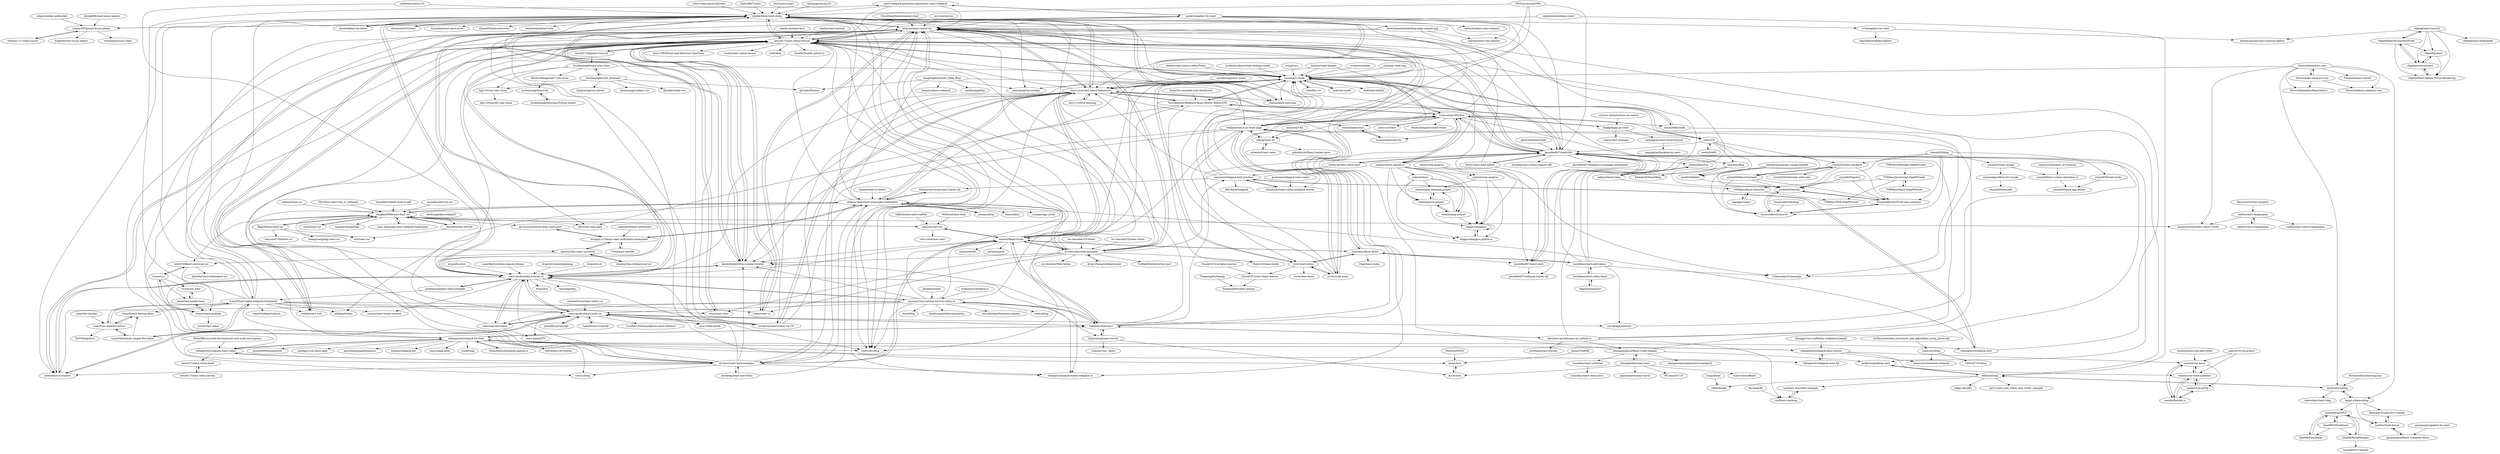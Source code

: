 digraph G {
"react-webpack-generators/generator-react-webpack" -> "kenberkeley/react-demo" ["e"=1]
"react-webpack-generators/generator-react-webpack" -> "bodyno/react-starter-kit" ["e"=1]
"react-webpack-generators/generator-react-webpack" -> "materliu/gallery-by-react" ["e"=1]
"react-webpack-generators/generator-react-webpack" -> "lewis617/react-redux-tutorial" ["e"=1]
"minooo/react-ssr" -> "yangfan0095/react-koa2-ssr"
"minooo/react-ssr" -> "react-love/react-next" ["e"=1]
"minooo/react-ssr" -> "minooo/React-Study"
"cereallarceny/cra-ssr" -> "yangfan0095/react-koa2-ssr" ["e"=1]
"alexnm/react-ssr" -> "yangfan0095/react-koa2-ssr" ["e"=1]
"sitegui/nodejs-websocket" -> "xiaolin3303/react-music-player" ["e"=1]
"EthanRBrown/web-development-with-node-and-express" -> "arcthur/react-book-examples" ["e"=1]
"EthanRBrown/web-development-with-node-and-express" -> "vikingmute/webpack-react-codes" ["e"=1]
"chemdemo/chemdemo.github.io" -> "vikingmute/webpack-for-fools" ["e"=1]
"oreillymedia/data_structures_and_algorithms_using_javascript" -> "xiaoyu2er/blog" ["e"=1]
"soygul/koan" -> "ckken/knode" ["e"=1]
"wchaowu/nodejs" -> "lzxb/react-cnode" ["e"=1]
"YDJ-FE/ts-react-vite_or_webpack" -> "yangfan0095/react-koa2-ssr" ["e"=1]
"aiyuekuang/react_home" -> "react-love/react-latest-framework" ["e"=1]
"aiyuekuang/react_home" -> "JasonBai007/react-seed" ["e"=1]
"Bigerfe/koa-react-ssr" -> "yangfan0095/react-koa2-ssr"
"Bigerfe/koa-react-ssr" -> "dxx/react-ssr"
"Bigerfe/koa-react-ssr" -> "sanyuan0704/react-ssr"
"Bigerfe/koa-react-ssr" -> "zhangyuang/egg-react-ssr" ["e"=1]
"eclipsesource/tabris-js" -> "jasonslyvia/a-cartoon-intro-to-redux-cn" ["e"=1]
"Weibozzz/next-blog" -> "minooo/react-ssr" ["e"=1]
"luffyZh/next-antd-scaffold" -> "minooo/react-ssr" ["e"=1]
"tzuser/ssr" -> "wd2010/React-universal-ssr"
"tzuser/ssr" -> "tzuser/react-graphql"
"tzuser/ssr" -> "tzuser/ant-mobile-base"
"tzuser/ssr" -> "tzuser/ssr_base"
"chenjun1127/react-music" -> "xiaolin3303/react-music-player" ["e"=1]
"jiajunsu/calculator_of_Onmyoji" -> "yinxin630/yys-yuhun-calculator-ui" ["e"=1]
"yinxin630/gochat" -> "yinxin630/ezreal"
"yinxin630/gochat" -> "funnycoderstar/Front-end-summary"
"yangfan0095/react-koa2-ssr" -> "JasonBoy/koa-web-kit"
"yangfan0095/react-koa2-ssr" -> "wd2010/React-universal-ssr"
"yangfan0095/react-koa2-ssr" -> "chikara-chan/react-isomorphic-boilerplate"
"yangfan0095/react-koa2-ssr" -> "wjaxian/zhaopinApp"
"yangfan0095/react-koa2-ssr" -> "minooo/react-ssr"
"yangfan0095/react-koa2-ssr" -> "dlyt/react-koa-login"
"yangfan0095/react-koa2-ssr" -> "dxx/react-ssr"
"yangfan0095/react-koa2-ssr" -> "Bigerfe/koa-react-ssr"
"yangfan0095/react-koa2-ssr" -> "easy-team/egg-react-webpack-boilerplate" ["e"=1]
"yangfan0095/react-koa2-ssr" -> "git-lt/isomorphism-koa2-react-antd"
"yangfan0095/react-koa2-ssr" -> "laoqiren/isomorphic-redux-CNode"
"yangfan0095/react-koa2-ssr" -> "xxxsf/react-ssr" ["e"=1]
"wd2010/React-universal-ssr" -> "tzuser/ssr"
"wd2010/React-universal-ssr" -> "tzuser/react-graphql"
"wd2010/React-universal-ssr" -> "AlanWei/react-boilerplate-ssr"
"tzuser/ssr_base" -> "tzuser/ant-mobile-base"
"tzuser/react-graphql" -> "tzuser/ant-mobile-base"
"tzuser/react-graphql" -> "tzuser/ssr"
"tzuser/react-graphql" -> "tzuser/wpy-redux"
"tzuser/ant-mobile-base" -> "tzuser/ssr_base"
"tzuser/ant-mobile-base" -> "tzuser/react-graphql"
"wabish/vuex-analysis" -> "baggyui/baggyui"
"wabish/vuex-analysis" -> "baggyui/baggyui.github.io"
"wabish/vuex-analysis" -> "wabish/gulp-webpack-project"
"cobish/code-analysis" -> "baggyui/baggyui"
"cobish/code-analysis" -> "wabish/vuex-analysis"
"TYRMars/React-StepPitGuide" -> "TYRMars/JavaScript-StepPitGuide"
"yinxin630/mac-install" -> "yinxin630/yys-yuhun-calculator-ui"
"yinxin630/mac-install" -> "moonrailgun/fiora-for-vscode"
"kimjuny/koa-webpack-server" -> "kimjuny/koa-react-universal"
"yinxin630/yys-yuhun-calculator-ui" -> "yinxin630/fiora-app-flutter"
"reactjs/react-tutorial" -> "lewis617/react-redux-tutorial" ["e"=1]
"yiminghe/learning-react" -> "zhangmengxue/React-Code-Snippet"
"yiminghe/learning-react" -> "FE-star/2017.8" ["e"=1]
"yiminghe/learning-react" -> "my-fe/wiki"
"yiminghe/learning-react" -> "sohutv/hotcaffeine" ["e"=1]
"yiminghe/learning-react" -> "nightink/awesome-movie"
"backstopmedia/bleeding-edge-sample-app" -> "lewis617/react-redux-tutorial" ["e"=1]
"backstopmedia/bleeding-edge-sample-app" -> "supnate/react-tab-selector" ["e"=1]
"backstopmedia/bleeding-edge-sample-app" -> "mking/react-hn" ["e"=1]
"backstopmedia/bleeding-edge-sample-app" -> "vikingmute/webpack-react-codes" ["e"=1]
"insin/react-hn" -> "mking/react-hn" ["e"=1]
"mking/react-hn" -> "theJian/build-a-hn-front-page"
"mking/react-hn" -> "echenley/react-news" ["e"=1]
"mking/react-hn" -> "gokulkrishh/React-hacker-news"
"hulufei/react-tutorial" -> "react-guide/react-router-cn"
"matthew-sun/blog" -> "matthew-sun/redux-example"
"echenley/react-news" -> "mking/react-hn" ["e"=1]
"larkjs/lark" -> "my-fe/wiki"
"jojoin/TribeDB" -> "larkjs/lark"
"CloudDeepTeam/amazeui-react" -> "lewis617/react-redux-tutorial" ["e"=1]
"CloudDeepTeam/amazeui-react" -> "bodyno/react-starter-kit" ["e"=1]
"sahat/newedenfaces-react" -> "mhbseal/blog" ["e"=1]
"sahat/newedenfaces-react" -> "bodyno/react-starter-kit" ["e"=1]
"reactjs-cn/react-docs" -> "lewis617/react-redux-tutorial" ["e"=1]
"Lobos/react-ui" -> "lewis617/react-redux-tutorial" ["e"=1]
"Lobos/react-ui" -> "bodyno/react-starter-kit" ["e"=1]
"mhbseal/blog" -> "jackhutu/jackblog-react" ["e"=1]
"mhbseal/blog" -> "hechuanhua/blog"
"mhbseal/blog" -> "zjy01/react_and_redux_and_router_example"
"mhbseal/blog" -> "piggy-kee/ddx" ["e"=1]
"mhbseal/blog" -> "matthew-sun/redux-example"
"mhbseal/blog" -> "lewis617/react-redux-tutorial"
"mhbseal/blog" -> "ckken/knode"
"ruanyf/es-checker" -> "ruanyf/css-modules-demos" ["e"=1]
"cobish/cobish.github.io" -> "baggyui/baggyui"
"cobish/cobish.github.io" -> "baggyui/baggyui.github.io"
"cobish/cobish.github.io" -> "wabish/vuex-analysis"
"cobish/cobish.github.io" -> "wabish/demo"
"cobish/cobish.github.io" -> "wabish/grunt-project"
"cobish/cobish.github.io" -> "wabish/gulp-project"
"cobish/cobish.github.io" -> "51kanmeiju/51kanmeiju"
"cobish/cobish.github.io" -> "yumo-mt/justForYou"
"cobish/cobish.github.io" -> "JasonBai007/reactSPA"
"moonrailgun/fiora-for-vscode" -> "yinxin630/leetcode"
"vikingmute/webpack-for-fools" -> "vikingmute/webpack-basic-starter"
"vikingmute/webpack-for-fools" -> "vikingmute/webpack-react-codes"
"vikingmute/webpack-for-fools" -> "vikingmute/webpack-react-kit"
"vikingmute/webpack-for-fools" -> "chemdemo/chemdemo.github.io" ["e"=1]
"vikingmute/webpack-for-fools" -> "MeCKodo/vue-tutorial" ["e"=1]
"vikingmute/webpack-for-fools" -> "jtyjty99999/mobileTech" ["e"=1]
"vikingmute/webpack-for-fools" -> "hilongjw/vue-zhihu-daily" ["e"=1]
"vikingmute/webpack-for-fools" -> "chemdemo/webpack-seed" ["e"=1]
"vikingmute/webpack-for-fools" -> "leanklass/leanreact"
"vikingmute/webpack-for-fools" -> "peunzhang/pageResponse" ["e"=1]
"vikingmute/webpack-for-fools" -> "lewis617/react-redux-tutorial"
"vikingmute/webpack-for-fools" -> "liunian/webpack-doc" ["e"=1]
"vikingmute/webpack-for-fools" -> "nimoc/gulp-book" ["e"=1]
"vikingmute/webpack-for-fools" -> "yisibl/blog" ["e"=1]
"vikingmute/webpack-for-fools" -> "lcxfs1991/blog" ["e"=1]
"reactnativecn/react-native.cn" -> "react-guide/react-router-cn" ["e"=1]
"nefe/redux-in-chinese" -> "react-guide/redux-tutorial-cn" ["e"=1]
"nefe/redux-in-chinese" -> "lewis617/react-redux-tutorial" ["e"=1]
"nefe/redux-in-chinese" -> "react-guide/react-router-cn" ["e"=1]
"weui/react-weui" -> "lewis617/react-redux-tutorial" ["e"=1]
"weui/react-weui" -> "bodyno/react-starter-kit" ["e"=1]
"taofed/react-web" -> "lewis617/react-redux-tutorial" ["e"=1]
"taofed/react-web" -> "bodyno/react-starter-kit" ["e"=1]
"materliu/gallery-by-react" -> "ti-tian/gallery-by-react"
"materliu/gallery-by-react" -> "react-webpack-generators/generator-react-webpack" ["e"=1]
"materliu/gallery-by-react" -> "xiaolin3303/react-music-player"
"materliu/gallery-by-react" -> "materliu/learn-sass-compass"
"materliu/gallery-by-react" -> "lewis617/react-redux-tutorial"
"materliu/gallery-by-react" -> "JasonBai007/reactSPA"
"materliu/gallery-by-react" -> "chenbin92/react-redux-webpack-starter"
"materliu/gallery-by-react" -> "ruanyf/react-babel-webpack-boilerplate"
"materliu/gallery-by-react" -> "backstopmedia/bleeding-edge-sample-app" ["e"=1]
"materliu/gallery-by-react" -> "supnate/react-tab-selector"
"lewis617/react-redux-tutorial" -> "react-guide/redux-tutorial-cn"
"lewis617/react-redux-tutorial" -> "nefe/redux-in-chinese" ["e"=1]
"lewis617/react-redux-tutorial" -> "bodyno/react-starter-kit"
"lewis617/react-redux-tutorial" -> "kenberkeley/redux-simple-tutorial" ["e"=1]
"lewis617/react-redux-tutorial" -> "kenberkeley/react-demo"
"lewis617/react-redux-tutorial" -> "Lobos/react-ui" ["e"=1]
"lewis617/react-redux-tutorial" -> "lewis617/angular2-tutorial" ["e"=1]
"lewis617/react-redux-tutorial" -> "lcxfs1991/blog" ["e"=1]
"lewis617/react-redux-tutorial" -> "JasonBai007/reactSPA"
"lewis617/react-redux-tutorial" -> "taofed/react-web" ["e"=1]
"lewis617/react-redux-tutorial" -> "hawx1993/Front-end-Interview-Questions" ["e"=1]
"lewis617/react-redux-tutorial" -> "vczero/react-native-lesson" ["e"=1]
"lewis617/react-redux-tutorial" -> "xufei/blog" ["e"=1]
"lewis617/react-redux-tutorial" -> "tmallfe/tmallfe.github.io" ["e"=1]
"lewis617/react-redux-tutorial" -> "lzxb/react-cnode"
"jackielii/simplest-redux-example" -> "react-guide/redux-tutorial-cn" ["e"=1]
"jackielii/simplest-redux-example" -> "lewis617/react-redux-tutorial" ["e"=1]
"jackielii/simplest-redux-example" -> "ruanyf/react-babel-webpack-boilerplate" ["e"=1]
"ruanyf/react-babel-webpack-boilerplate" -> "ruanyf/extremely-simple-flux-demo"
"ruanyf/react-babel-webpack-boilerplate" -> "ruanyf/webpack-demos" ["e"=1]
"ruanyf/react-babel-webpack-boilerplate" -> "lewis617/react-redux-tutorial"
"ruanyf/react-babel-webpack-boilerplate" -> "bodyno/react-starter-kit"
"ruanyf/react-babel-webpack-boilerplate" -> "ruanyf/css-modules-demos"
"ruanyf/react-babel-webpack-boilerplate" -> "weui/react-weui" ["e"=1]
"ruanyf/react-babel-webpack-boilerplate" -> "ruanyf/react-testing-demo"
"ruanyf/react-babel-webpack-boilerplate" -> "vikingmute/webpack-for-fools"
"ruanyf/react-babel-webpack-boilerplate" -> "react-guide/react-router-cn"
"ruanyf/react-babel-webpack-boilerplate" -> "react-webpack-generators/generator-react-webpack" ["e"=1]
"ruanyf/react-babel-webpack-boilerplate" -> "taofed/react-web" ["e"=1]
"ruanyf/react-babel-webpack-boilerplate" -> "reactjs/react-router-tutorial" ["e"=1]
"ruanyf/react-babel-webpack-boilerplate" -> "Lobos/react-ui" ["e"=1]
"ruanyf/react-babel-webpack-boilerplate" -> "kenberkeley/react-demo"
"ruanyf/react-babel-webpack-boilerplate" -> "alibaba/beidou" ["e"=1]
"ruanyf/extremely-simple-flux-demo" -> "ruanyf/react-babel-webpack-boilerplate"
"ruanyf/extremely-simple-flux-demo" -> "ruanyf/react-testing-demo"
"ruanyf/extremely-simple-flux-demo" -> "ruanyf/css-modules-demos"
"wx-chevalier/web-examples" -> "wx-chevalier/Web-Series" ["e"=1]
"wx-chevalier/web-examples" -> "bodyno/react-starter-kit"
"wx-chevalier/web-examples" -> "lcxfs1991/blog" ["e"=1]
"wx-chevalier/web-examples" -> "kenberkeley/react-demo"
"wx-chevalier/web-examples" -> "chikara-chan/react-isomorphic-boilerplate"
"wx-chevalier/web-examples" -> "react-love/react-latest-framework"
"wx-chevalier/web-examples" -> "Array-Huang/webpack-seed" ["e"=1]
"wx-chevalier/web-examples" -> "xiaoyann/webpack-best-practice"
"wx-chevalier/web-examples" -> "Molin123/react-molin"
"wx-chevalier/web-examples" -> "Lobos/react-ui" ["e"=1]
"wx-chevalier/web-examples" -> "weui/react-weui" ["e"=1]
"wx-chevalier/web-examples" -> "lzxb/react-cnode"
"wx-chevalier/web-examples" -> "minooo/React-Study"
"wx-chevalier/web-examples" -> "YutHelloWorld/vortex-react" ["e"=1]
"wx-chevalier/web-examples" -> "kenberkeley/redux-simple-tutorial" ["e"=1]
"PaulGuo/PM25" -> "larkjs/lark" ["e"=1]
"my-fe/wiki" -> "larkjs/lark"
"dingyiming/react-starter" -> "leanklass/leanreact"
"dingyiming/react-starter" -> "my-fe/wiki"
"dingyiming/react-starter" -> "vingojw/vue1_demo" ["e"=1]
"lzxb/lazy-load-img" -> "lzxb/react-cnode" ["e"=1]
"zhangmengxue/React-Code-Snippet" -> "LeuisKen/react-collection"
"zhangmengxue/React-Code-Snippet" -> "yiminghe/learning-react"
"zhangmengxue/React-Code-Snippet" -> "zhangmengxue/generator-reactpack"
"zhangmengxue/React-Code-Snippet" -> "lewis617/react-redux-tutorial"
"zhangmengxue/React-Code-Snippet" -> "jackhutu/jackblog-react" ["e"=1]
"zhangmengxue/React-Code-Snippet" -> "JasonBai007/reactSPA"
"jackhutu/jackblog-react" -> "mhbseal/blog" ["e"=1]
"react-guide/react-router-cn" -> "react-guide/redux-tutorial-cn"
"react-guide/react-router-cn" -> "nefe/redux-in-chinese" ["e"=1]
"react-guide/react-router-cn" -> "camsong/react-basic" ["e"=1]
"react-guide/react-router-cn" -> "justjavac/react-router-v4-CN" ["e"=1]
"react-guide/react-router-cn" -> "hulufei/react-tutorial"
"react-guide/react-router-cn" -> "Lucifier129/Isomorphism-react-todomvc" ["e"=1]
"react-guide/react-router-cn" -> "lewis617/react-redux-tutorial"
"react-guide/react-router-cn" -> "react-guide/ETC"
"react-guide/react-router-cn" -> "guo-yu/koa-guide" ["e"=1]
"react-guide/react-router-cn" -> "larkjs/lark"
"react-guide/react-router-cn" -> "JasonBoy/javascript" ["e"=1]
"react-guide/react-router-cn" -> "leanklass/leanreact"
"react-guide/react-router-cn" -> "ant-design/antd-init" ["e"=1]
"chemdemo/webpack-seed" -> "xiaoyann/webpack-best-practice" ["e"=1]
"chemdemo/webpack-seed" -> "bodyno/react-starter-kit" ["e"=1]
"ant-design/antd-init" -> "JasonBai007/reactSPA" ["e"=1]
"vikingmute/webpack-basic-starter" -> "vikingmute/webpack-react-kit"
"vikingmute/webpack-basic-starter" -> "vikingmute/webpack-for-fools"
"vikingmute/webpack-basic-starter" -> "wanlixi/vue-week-calendar"
"vikingmute/webpack-basic-starter" -> "xiaoyu2er/awesome-webpack"
"vikingmute/webpack-basic-starter" -> "wanlixi/vue-axios"
"vikingmute/webpack-react-kit" -> "vikingmute/webpack-basic-starter"
"Zane96/EasyMVP" -> "Zane96/EasyImage"
"Zane96/EasyMVP" -> "Zane96/GithubQuery"
"Zane96/EasyMVP" -> "Zane96/BookManager"
"Zane96/EasyMVP" -> "LeeDou/Geek-forum"
"hilongjw/vue-vueRouter-webpack-example" -> "vikingmute/webpack-basic-starter" ["e"=1]
"matthew-sun/redux-example" -> "matthew-sun/blog"
"yinxin630/read-books" -> "yinxin630/fiora-app-flutter"
"kdchang/reactjs101" -> "kenberkeley/react-demo" ["e"=1]
"theJian/build-a-hn-front-page" -> "mking/react-hn"
"theJian/build-a-hn-front-page" -> "tsrot/study-notes" ["e"=1]
"theJian/build-a-hn-front-page" -> "lzxb/react-cnode"
"theJian/build-a-hn-front-page" -> "kenberkeley/react-demo"
"theJian/build-a-hn-front-page" -> "tsrot/react-zhihu"
"theJian/build-a-hn-front-page" -> "yumo-mt/justForYou"
"theJian/build-a-hn-front-page" -> "lewis617/react-redux-tutorial"
"theJian/build-a-hn-front-page" -> "luckykun/About-React"
"theJian/build-a-hn-front-page" -> "minooo/React-Study"
"theJian/build-a-hn-front-page" -> "kenberkeley/redux-simple-tutorial" ["e"=1]
"theJian/build-a-hn-front-page" -> "bodyno/react-starter-kit"
"theJian/build-a-hn-front-page" -> "arcthur/react-book-examples"
"theJian/build-a-hn-front-page" -> "redsx/CR"
"react-guide/redux-tutorial-cn" -> "camsong/react-basic" ["e"=1]
"react-guide/redux-tutorial-cn" -> "nefe/redux-in-chinese" ["e"=1]
"react-guide/redux-tutorial-cn" -> "lewis617/react-redux-tutorial"
"react-guide/redux-tutorial-cn" -> "react-guide/react-router-cn"
"react-guide/redux-tutorial-cn" -> "kenberkeley/redux-simple-tutorial" ["e"=1]
"react-guide/redux-tutorial-cn" -> "kenberkeley/react-demo"
"react-guide/redux-tutorial-cn" -> "sorrycc/blog" ["e"=1]
"react-guide/redux-tutorial-cn" -> "bodyno/react-starter-kit"
"react-guide/redux-tutorial-cn" -> "camsong/blog" ["e"=1]
"react-guide/redux-tutorial-cn" -> "webpack-china/awesome-webpack-cn" ["e"=1]
"react-guide/redux-tutorial-cn" -> "lcxfs1991/blog" ["e"=1]
"react-guide/redux-tutorial-cn" -> "jackielii/simplest-redux-example" ["e"=1]
"react-guide/redux-tutorial-cn" -> "dvajs/dva" ["e"=1]
"react-guide/redux-tutorial-cn" -> "reactjs/react-router-tutorial" ["e"=1]
"react-guide/redux-tutorial-cn" -> "jasonslyvia/a-cartoon-intro-to-redux-cn"
"camsong/react-basic" -> "react-guide/redux-tutorial-cn" ["e"=1]
"camsong/react-basic" -> "react-guide/react-router-cn" ["e"=1]
"camsong/react-basic" -> "react-guide/ETC" ["e"=1]
"camsong/react-basic" -> "kenberkeley/react-demo" ["e"=1]
"wangning0/Autumn_Ning_Blog" -> "slashhuang/blog" ["e"=1]
"wangning0/Autumn_Ning_Blog" -> "lengziyu/learn-webpack" ["e"=1]
"wangning0/Autumn_Ning_Blog" -> "shinygang/Vue-cnodejs" ["e"=1]
"wangning0/Autumn_Ning_Blog" -> "theJian/build-a-hn-front-page"
"wangning0/Autumn_Ning_Blog" -> "giscafer/Ponitor"
"wangning0/Autumn_Ning_Blog" -> "chikara-chan/react-isomorphic-boilerplate"
"wssgcg1213/koa2-react-isomorphic-boilerplate" -> "git-lt/isomorphism-koa2-react-antd"
"wssgcg1213/koa2-react-isomorphic-boilerplate" -> "kimjuny/koa-react-universal"
"wssgcg1213/koa2-react-isomorphic-boilerplate" -> "17koa/koa2-startkit" ["e"=1]
"wssgcg1213/koa2-react-isomorphic-boilerplate" -> "chikara-chan/react-isomorphic-boilerplate"
"lzxb/flex.css" -> "lzxb/react-cnode" ["e"=1]
"lewis617/angular2-tutorial" -> "lewis617/react-redux-tutorial" ["e"=1]
"lewis617/angular2-tutorial" -> "liuzhenangel/react-ruby-china" ["e"=1]
"fireyy/react-antd-admin" -> "JasonBai007/reactSPA" ["e"=1]
"fireyy/react-antd-admin" -> "bodyno/react-starter-kit" ["e"=1]
"fireyy/react-antd-admin" -> "JasonBai007/react-seed" ["e"=1]
"bodyno/react-starter-kit" -> "lewis617/react-redux-tutorial"
"bodyno/react-starter-kit" -> "kenberkeley/react-demo"
"bodyno/react-starter-kit" -> "kenberkeley/redux-simple-tutorial" ["e"=1]
"bodyno/react-starter-kit" -> "lzxb/react-cnode"
"bodyno/react-starter-kit" -> "react-love/react-latest-framework"
"bodyno/react-starter-kit" -> "lcxfs1991/blog" ["e"=1]
"bodyno/react-starter-kit" -> "Lobos/react-ui" ["e"=1]
"bodyno/react-starter-kit" -> "sorrycc/blog" ["e"=1]
"bodyno/react-starter-kit" -> "react-guide/redux-tutorial-cn"
"bodyno/react-starter-kit" -> "wx-chevalier/web-examples"
"bodyno/react-starter-kit" -> "taofed/react-web" ["e"=1]
"bodyno/react-starter-kit" -> "bailicangdu/react-pxq" ["e"=1]
"bodyno/react-starter-kit" -> "webpack-china/awesome-webpack-cn" ["e"=1]
"bodyno/react-starter-kit" -> "guo-yu/koa-guide" ["e"=1]
"bodyno/react-starter-kit" -> "weui/react-weui" ["e"=1]
"joeyguo/blog" -> "chikara-chan/react-isomorphic-boilerplate" ["e"=1]
"phodal/articles" -> "jasonslyvia/a-cartoon-intro-to-redux-cn" ["e"=1]
"luckykun/About-React" -> "JasonBai007/react-seed"
"luckykun/About-React" -> "tsrot/react-zhihu"
"luckykun/About-React" -> "minooo/React-Study"
"luckykun/About-React" -> "luozhihao/react-antd-demo"
"luckykun/About-React" -> "YikaJ/react-todos"
"luckykun/About-React" -> "theJian/build-a-hn-front-page"
"17koa/koa2-startkit" -> "wssgcg1213/koa2-react-isomorphic-boilerplate" ["e"=1]
"jpsierens/webpack-react-redux" -> "chenbin92/react-redux-webpack-starter" ["e"=1]
"inhuman-cpc/inhuman-cpc.github.io" -> "leanklass/leanreact"
"inhuman-cpc/inhuman-cpc.github.io" -> "zhangmengxue/React-Code-Snippet"
"inhuman-cpc/inhuman-cpc.github.io" -> "ywwhack/react-journey"
"inhuman-cpc/inhuman-cpc.github.io" -> "lewis617/react-redux-tutorial"
"inhuman-cpc/inhuman-cpc.github.io" -> "JasonBai007/reactSPA"
"inhuman-cpc/inhuman-cpc.github.io" -> "matthew-sun/blog"
"inhuman-cpc/inhuman-cpc.github.io" -> "theJian/build-a-hn-front-page"
"wx-chevalier/CS-Notes" -> "wx-chevalier/web-examples" ["e"=1]
"wx-chevalier/System-Notes" -> "wx-chevalier/web-examples" ["e"=1]
"leanklass/leanreact" -> "dingyiming/react-starter"
"leanklass/leanreact" -> "minooo/React-Study"
"leanklass/leanreact" -> "bodyno/react-starter-kit"
"leanklass/leanreact" -> "inhuman-cpc/inhuman-cpc.github.io"
"leanklass/leanreact" -> "react-guide/react-router-cn"
"leanklass/leanreact" -> "vikingmute/webpack-for-fools"
"leanklass/leanreact" -> "jasonslyvia/a-cartoon-intro-to-redux-cn"
"leanklass/leanreact" -> "kenberkeley/redux-simple-tutorial" ["e"=1]
"leanklass/leanreact" -> "lewis617/react-redux-tutorial"
"leanklass/leanreact" -> "lzxb/react-cnode"
"leanklass/leanreact" -> "JasonBai007/reactSPA"
"superRaytin/redux-saga-in-chinese" -> "react-guide/redux-tutorial-cn" ["e"=1]
"JasonBai007/reactSPA" -> "JasonBai007/react-seed"
"JasonBai007/reactSPA" -> "Justin-lu/react-redux-antd" ["e"=1]
"JasonBai007/reactSPA" -> "JasonBai007/webpack-starter-kit"
"JasonBai007/reactSPA" -> "cobish/cobish.github.io"
"JasonBai007/reactSPA" -> "lewis617/react-redux-tutorial"
"JasonBai007/reactSPA" -> "lzxb/react-cnode"
"JasonBai007/reactSPA" -> "fireyy/react-antd-admin" ["e"=1]
"JasonBai007/reactSPA" -> "yumo-mt/justForYou"
"JasonBai007/reactSPA" -> "bodyno/react-starter-kit"
"JasonBai007/reactSPA" -> "jackhutu/jackblog-react" ["e"=1]
"JasonBai007/reactSPA" -> "jixianu/EasyFun"
"JasonBai007/reactSPA" -> "zhoulijie/react-redux-support-ie8" ["e"=1]
"JasonBai007/reactSPA" -> "JasonBai007/webpack-multipages-boilerplate"
"JasonBai007/reactSPA" -> "react-love/react-latest-framework"
"JasonBai007/reactSPA" -> "redsx/myBlog"
"fex-team/fit" -> "matthew-sun/blog" ["e"=1]
"JasonBoy/javascript" -> "react-guide/react-router-cn" ["e"=1]
"jasonslyvia/a-cartoon-intro-to-redux-cn" -> "react-guide/redux-tutorial-cn"
"jasonslyvia/a-cartoon-intro-to-redux-cn" -> "nefe/redux-in-chinese" ["e"=1]
"jasonslyvia/a-cartoon-intro-to-redux-cn" -> "kenberkeley/redux-simple-tutorial" ["e"=1]
"jasonslyvia/a-cartoon-intro-to-redux-cn" -> "leanklass/leanreact"
"jasonslyvia/a-cartoon-intro-to-redux-cn" -> "slashhuang/redux-annotation" ["e"=1]
"jasonslyvia/a-cartoon-intro-to-redux-cn" -> "lewis617/react-redux-tutorial"
"jasonslyvia/a-cartoon-intro-to-redux-cn" -> "lcxfs1991/blog" ["e"=1]
"jasonslyvia/a-cartoon-intro-to-redux-cn" -> "bodyno/react-starter-kit"
"jasonslyvia/a-cartoon-intro-to-redux-cn" -> "barretlee/performance-column" ["e"=1]
"jasonslyvia/a-cartoon-intro-to-redux-cn" -> "minooo/React-Study"
"jasonslyvia/a-cartoon-intro-to-redux-cn" -> "camsong/react-basic" ["e"=1]
"jasonslyvia/a-cartoon-intro-to-redux-cn" -> "dingyiming/react-starter"
"jasonslyvia/a-cartoon-intro-to-redux-cn" -> "react-guide/react-router-cn"
"jasonslyvia/a-cartoon-intro-to-redux-cn" -> "soda-x/blog" ["e"=1]
"jasonslyvia/a-cartoon-intro-to-redux-cn" -> "dwqs/blog" ["e"=1]
"JasonBoy/koa-web-kit" -> "yangfan0095/react-koa2-ssr"
"JasonBoy/koa-web-kit" -> "dxx/react-ssr"
"febobo/react-native-redux-FeInn" -> "lzxb/react-cnode" ["e"=1]
"LeuisKen/react-collection" -> "LeuisKen/react-redux-intro"
"redsx/myBlog" -> "Itdotaer/ItdotaerBlog"
"redsx/myBlog" -> "yinxin630/ezreal"
"redsx/myBlog" -> "sam019/Aether"
"ruanyf/react-testing-demo" -> "ruanyf/css-modules-demos"
"xuzhenyang/Awesome-Python-Spider" -> "xuzhenyang/ZeroCola"
"yinxin630/fiora-backend" -> "yinxin630/fiora-frontend"
"yinxin630/fiora-backend" -> "yinxin630/ezreal"
"yinxin630/fiora-backend" -> "yinxin630/chatroom-with-sails"
"yinxin630/fiora-backend" -> "funnycoderstar/Front-end-summary"
"yinxin630/fiora-backend" -> "funnycoderstar/yys-fe"
"Zane96/GithubQuery" -> "Zane96/EasyMVP"
"Zane96/GithubQuery" -> "Zane96/EasyImage"
"Zane96/GithubQuery" -> "Zane96/BookManager"
"Zane96/EasyImage" -> "Zane96/EasyMVP"
"wabish/demo" -> "baggyui/baggyui"
"wabish/demo" -> "baggyui/baggyui.github.io"
"wabish/demo" -> "wabish/grunt-project"
"wabish/demo" -> "wabish/gulp-webpack-project"
"wabish/demo" -> "wabish/gulp-project"
"Zane96/BookManager" -> "Zane96/EasyMVP"
"Zane96/BookManager" -> "Zane96/ICY-ClaTable"
"yinxin630/ezreal" -> "funnycoderstar/Front-end-summary"
"yinxin630/ezreal" -> "funnycoderstar/yys-fe"
"wabish/gulp-project" -> "wabish/grunt-project"
"wabish/gulp-project" -> "wabish/gulp-webpack-project"
"wabish/gulp-project" -> "baggyui/baggyui"
"wabish/grunt-project" -> "wabish/gulp-project"
"wabish/grunt-project" -> "baggyui/baggyui"
"wabish/grunt-project" -> "wabish/gulp-webpack-project"
"kenberkeley/vue-demo" -> "kenberkeley/react-demo" ["e"=1]
"minooo/React-Study" -> "minooo/react-ssr"
"minooo/React-Study" -> "minooo/dolife"
"minooo/React-Study" -> "kenberkeley/react-demo"
"minooo/React-Study" -> "bodyno/react-starter-kit"
"minooo/React-Study" -> "leanklass/leanreact"
"minooo/React-Study" -> "react-love/react-latest-framework"
"minooo/React-Study" -> "react-guide/redux-tutorial-cn"
"minooo/React-Study" -> "lzxb/react-cnode"
"minooo/React-Study" -> "TerryBeanX2/Webpack-React-Router-Redux-ES6"
"minooo/React-Study" -> "kenberkeley/redux-simple-tutorial" ["e"=1]
"minooo/React-Study" -> "luckykun/About-React"
"minooo/React-Study" -> "lewis617/react-redux-tutorial"
"minooo/React-Study" -> "wx-chevalier/web-examples"
"minooo/React-Study" -> "arcthur/react-book-examples"
"minooo/React-Study" -> "jsfront/month" ["e"=1]
"lzxb/vue-cnode" -> "lzxb/react-cnode" ["e"=1]
"lzxb/react-cnode" -> "yumo-mt/justForYou"
"lzxb/react-cnode" -> "react-love/react-latest-framework"
"lzxb/react-cnode" -> "bodyno/react-starter-kit"
"lzxb/react-cnode" -> "lumia2046/cnode"
"lzxb/react-cnode" -> "lzxb/react-kelink" ["e"=1]
"lzxb/react-cnode" -> "TerryBeanX2/Webpack-React-Router-Redux-ES6"
"lzxb/react-cnode" -> "kenberkeley/react-demo"
"lzxb/react-cnode" -> "lzxb/vue-cnode" ["e"=1]
"lzxb/react-cnode" -> "redsx/CR"
"lzxb/react-cnode" -> "JasonBai007/reactSPA"
"lzxb/react-cnode" -> "lzxb/flex.css" ["e"=1]
"lzxb/react-cnode" -> "lewis617/react-redux-tutorial"
"lzxb/react-cnode" -> "shinygang/Vue-cnodejs" ["e"=1]
"lzxb/react-cnode" -> "bailicangdu/react-pxq" ["e"=1]
"lzxb/react-cnode" -> "tsrot/react-zhihu"
"peterchenhdu/webbf" -> "JasonBai007/reactSPA" ["e"=1]
"react-love/react-latest-framework" -> "lzxb/react-cnode"
"react-love/react-latest-framework" -> "kenberkeley/react-demo"
"react-love/react-latest-framework" -> "bodyno/react-starter-kit"
"react-love/react-latest-framework" -> "kenberkeley/redux-simple-tutorial" ["e"=1]
"react-love/react-latest-framework" -> "lewis617/react-redux-tutorial"
"react-love/react-latest-framework" -> "hyy1115/ES6-learning" ["e"=1]
"react-love/react-latest-framework" -> "bailicangdu/react-pxq" ["e"=1]
"react-love/react-latest-framework" -> "chikara-chan/react-isomorphic-boilerplate"
"react-love/react-latest-framework" -> "TerryBeanX2/Webpack-React-Router-Redux-ES6"
"react-love/react-latest-framework" -> "JasonBai007/reactSPA"
"react-love/react-latest-framework" -> "justjavac/react-router-v4-CN" ["e"=1]
"react-love/react-latest-framework" -> "lcxfs1991/blog" ["e"=1]
"react-love/react-latest-framework" -> "minooo/React-Study"
"react-love/react-latest-framework" -> "webpack-china/awesome-webpack-cn" ["e"=1]
"react-love/react-latest-framework" -> "react-guide/redux-tutorial-cn"
"dvajs/dva-knowledgemap" -> "react-guide/redux-tutorial-cn" ["e"=1]
"superalsrk/koa2-boilerplate" -> "wssgcg1213/koa2-react-isomorphic-boilerplate" ["e"=1]
"kenberkeley/redux-simple-tutorial" -> "kenberkeley/react-demo" ["e"=1]
"kenberkeley/redux-simple-tutorial" -> "lewis617/react-redux-tutorial" ["e"=1]
"kenberkeley/redux-simple-tutorial" -> "react-guide/redux-tutorial-cn" ["e"=1]
"kenberkeley/redux-simple-tutorial" -> "bodyno/react-starter-kit" ["e"=1]
"dvajs/dva-cli" -> "react-guide/redux-tutorial-cn" ["e"=1]
"redsx/CR" -> "redsx/NAMI"
"redsx/CR" -> "redsx/myBlog"
"redsx/CR" -> "lzxb/react-cnode"
"redsx/CR" -> "sam019/Aether"
"redsx/CR" -> "JasonBai007/reactSPA"
"redsx/CR" -> "yinxin630/fiora-backend"
"redsx/CR" -> "yinxin630/fiora-frontend"
"xiaoyann/webpack-best-practice" -> "chenbin92/react-redux-webpack-starter"
"xiaoyann/webpack-best-practice" -> "chemdemo/webpack-seed" ["e"=1]
"xiaoyann/webpack-best-practice" -> "lzxb/react-cnode"
"xiaoyann/webpack-best-practice" -> "lewis617/react-redux-tutorial"
"xiaoyann/webpack-best-practice" -> "MeCKodo/webpack" ["e"=1]
"xiaoyann/webpack-best-practice" -> "react-love/react-latest-framework"
"xiaoyann/webpack-best-practice" -> "bodyno/universal-react-starter-kit"
"Array-Huang/webpack-seed" -> "wx-chevalier/web-examples" ["e"=1]
"kenberkeley/react-demo" -> "kenberkeley/redux-simple-tutorial" ["e"=1]
"kenberkeley/react-demo" -> "bailicangdu/react-pxq" ["e"=1]
"kenberkeley/react-demo" -> "bodyno/react-starter-kit"
"kenberkeley/react-demo" -> "kenberkeley/vue-demo" ["e"=1]
"kenberkeley/react-demo" -> "lewis617/react-redux-tutorial"
"kenberkeley/react-demo" -> "duxianwei520/react" ["e"=1]
"kenberkeley/react-demo" -> "react-love/react-latest-framework"
"kenberkeley/react-demo" -> "lzxb/react-cnode"
"kenberkeley/react-demo" -> "react-guide/redux-tutorial-cn"
"kenberkeley/react-demo" -> "nefe/redux-in-chinese" ["e"=1]
"kenberkeley/react-demo" -> "huzidaha/react-naive-book" ["e"=1]
"kenberkeley/react-demo" -> "ElemeFE/node-interview" ["e"=1]
"kenberkeley/react-demo" -> "chenshenhai/koa2-note" ["e"=1]
"kenberkeley/react-demo" -> "webpack-china/awesome-webpack-cn" ["e"=1]
"kenberkeley/react-demo" -> "shinygang/Vue-cnodejs" ["e"=1]
"xiaoyu2er/blog" -> "xiaoyu2er/awesome-webpack"
"xiaoyu2er/blog" -> "10081677wc/blog"
"dvajs/dva-docs" -> "react-guide/redux-tutorial-cn" ["e"=1]
"ruanyf/css-modules-demos" -> "ruanyf/react-testing-demo"
"ruanyf/css-modules-demos" -> "DxF5H/lightbox" ["e"=1]
"ruanyf/css-modules-demos" -> "ruanyf/extremely-simple-flux-demo"
"ruanyf/css-modules-demos" -> "ruanyf/react-babel-webpack-boilerplate"
"chenbin92/react-redux-webpack-starter" -> "xiaoyann/webpack-best-practice"
"carlleton/reactjs101" -> "kenberkeley/react-demo" ["e"=1]
"carlleton/reactjs101" -> "react-guide/redux-tutorial-cn" ["e"=1]
"coolfishstudio/wechat-webapp-cnode" -> "lzxb/react-cnode" ["e"=1]
"Justin-lu/react-redux-antd" -> "JasonBai007/reactSPA" ["e"=1]
"Justin-lu/react-redux-antd" -> "xiaoyann/webpack-best-practice" ["e"=1]
"tsrot/study-notes" -> "kenberkeley/react-demo" ["e"=1]
"tsrot/study-notes" -> "theJian/build-a-hn-front-page" ["e"=1]
"tsrot/study-notes" -> "yumo-mt/justForYou" ["e"=1]
"tsrot/study-notes" -> "lzxb/react-cnode" ["e"=1]
"tsrot/study-notes" -> "tsrot/react-zhihu" ["e"=1]
"liuzhenangel/react-ruby-china" -> "liuzhenangel/v2ex_frontend"
"liuzhenangel/react-ruby-china" -> "dlyt/react-koa-login"
"liuzhenangel/react-ruby-china" -> "MashiroWang/react-v2ex-clone"
"liuzhenangel/react-ruby-china" -> "hql123/vue-ruby-china"
"liuzhenangel/react-ruby-china" -> "lzxb/react-cnode"
"sally2015/vue-project" -> "wanlixi/vue-week-calendar"
"sally2015/vue-project" -> "wanlixi/vue-axios"
"lewis617/react-redux-book" -> "lewis617/react-redux-heroku"
"xxxsf/react-ssr" -> "yangfan0095/react-koa2-ssr" ["e"=1]
"cllgeek/react-tutorial" -> "cllgeek/ReactEcosystemStudy"
"cllgeek/react-tutorial" -> "cllgeek/mern-boilerplate"
"cllgeek/react-tutorial" -> "cllgeek/movie-project"
"cllgeek/react-tutorial" -> "cllgeek/React-Redux-Server-Rendering"
"cllgeek/react-tutorial" -> "cllgeek/godcss"
"cllgeek/react-tutorial" -> "daydayupsnail/react-practice-gallery"
"sam019/Aether" -> "yinxin630/ezreal"
"vikingmute/webpack-react-codes" -> "lewis617/react-redux-book"
"vikingmute/webpack-react-codes" -> "vikingmute/webpack-for-fools"
"vikingmute/webpack-react-codes" -> "arcthur/react-book-examples"
"luozhihao/react-antd-demo" -> "luozhihao/react-redux-demo"
"luozhihao/react-antd-demo" -> "kenberkeley/react-demo"
"luozhihao/react-antd-demo" -> "JasonBai007/reactSPA"
"luozhihao/react-antd-demo" -> "ant-design/antd-init" ["e"=1]
"luozhihao/react-antd-demo" -> "luckykun/About-React"
"luozhihao/react-antd-demo" -> "51kanmeiju/51kanmeiju"
"luozhihao/react-antd-demo" -> "bodyno/react-starter-kit"
"liuzhenangel/v2ex_frontend" -> "liuzhenangel/react-ruby-china"
"liuzhenangel/v2ex_frontend" -> "Ryqsky/cnode-vue"
"liuzhenangel/v2ex_frontend" -> "hql123/vue-ruby-china"
"liuzhenangel/v2ex_frontend" -> "giscafer/Ponitor"
"liuzhenangel/v2ex_frontend" -> "dingyiming/vue-starter" ["e"=1]
"liuzhenangel/v2ex_frontend" -> "beilunyang/cnodejs-vue" ["e"=1]
"luozhihao/react-redux-demo" -> "luozhihao/react-antd-demo"
"luozhihao/react-redux-demo" -> "damonare/memos"
"wabish/gulp-webpack-project" -> "wabish/grunt-project"
"blackmiaool/jquery-image-explode" -> "sam019/Aether"
"blackmiaool/jquery-image-explode" -> "yinxin630/ezreal"
"lewis617/react-redux-heroku" -> "lewis617/react-redux-book"
"yinxin630/fiora-frontend" -> "yinxin630/ezreal"
"yinxin630/fiora-frontend" -> "yinxin630/fiora-backend"
"yinxin630/fiora-frontend" -> "funnycoderstar/Front-end-summary"
"yinxin630/fiora-frontend" -> "funnycoderstar/yys-fe"
"cllgeek/movie-project" -> "cllgeek/React-Redux-Server-Rendering"
"cllgeek/movie-project" -> "cllgeek/godcss"
"cllgeek/movie-project" -> "cllgeek/ReactEcosystemStudy"
"cllgeek/ReactEcosystemStudy" -> "cllgeek/movie-project"
"cllgeek/ReactEcosystemStudy" -> "cllgeek/react-tutorial"
"cllgeek/ReactEcosystemStudy" -> "cllgeek/React-Redux-Server-Rendering"
"cllgeek/ReactEcosystemStudy" -> "cllgeek/godcss"
"cllgeek/godcss" -> "cllgeek/React-Redux-Server-Rendering"
"cllgeek/godcss" -> "cllgeek/movie-project"
"ti-tian/gallery-by-react" -> "daydayupsnail/react-practice-gallery"
"ti-tian/gallery-by-react" -> "daisyHawen/React-gallery"
"bailicangdu/react-pxq" -> "kenberkeley/react-demo" ["e"=1]
"hechuanhua/blog" -> "cqupt-yifanwu/blog"
"hechuanhua/blog" -> "mhbseal/blog"
"hechuanhua/blog" -> "whevether/react-blog"
"arcthur/react-book-examples" -> "mocheng/react-and-redux" ["e"=1]
"arcthur/react-book-examples" -> "lzxb/react-cnode"
"arcthur/react-book-examples" -> "react-guide/redux-tutorial-cn"
"arcthur/react-book-examples" -> "vikingmute/webpack-react-codes"
"arcthur/react-book-examples" -> "kenberkeley/redux-simple-tutorial" ["e"=1]
"arcthur/react-book-examples" -> "chikara-chan/react-isomorphic-boilerplate"
"arcthur/react-book-examples" -> "lewis617/react-redux-tutorial"
"arcthur/react-book-examples" -> "kenberkeley/react-demo"
"arcthur/react-book-examples" -> "webpack-china/awesome-webpack-cn" ["e"=1]
"arcthur/react-book-examples" -> "nefe/redux-in-chinese" ["e"=1]
"arcthur/react-book-examples" -> "bodyno/react-starter-kit"
"arcthur/react-book-examples" -> "minooo/React-Study"
"arcthur/react-book-examples" -> "yangfan0095/react-koa2-ssr"
"arcthur/react-book-examples" -> "react-love/react-latest-framework"
"arcthur/react-book-examples" -> "sorrycc/blog" ["e"=1]
"git-lt/isomorphism-koa2-react-antd" -> "wssgcg1213/koa2-react-isomorphic-boilerplate"
"react-redux-antd-es6/react" -> "kenberkeley/react-demo" ["e"=1]
"duxianwei520/react" -> "kenberkeley/react-demo" ["e"=1]
"JasonBai007/react-seed" -> "JasonBai007/webpack-starter-kit"
"JasonBai007/react-seed" -> "JasonBai007/reactSPA"
"dvajs/dva-example-user-dashboard" -> "TerryBeanX2/Webpack-React-Router-Redux-ES6" ["e"=1]
"xiaolin3303/react-music-player" -> "chenjun1127/react-music" ["e"=1]
"xiaolin3303/react-music-player" -> "Edge00/react-music-player"
"xiaolin3303/react-music-player" -> "worldzhao/music-react"
"xiaolin3303/react-music-player" -> "materliu/gallery-by-react"
"Cathy0807/react" -> "kenberkeley/react-demo" ["e"=1]
"canfoo/vue2.0-taopiaopiao" -> "canfoo/react-taopiaopiao" ["e"=1]
"redsx/NAMI" -> "redsx/CR"
"mocheng/react-and-redux" -> "arcthur/react-book-examples" ["e"=1]
"mocheng/react-and-redux" -> "kenberkeley/react-demo" ["e"=1]
"54sword/xiaoduyu.com" -> "54sword/api.xiaoduyu.com"
"54sword/xiaoduyu.com" -> "54sword/xiaoduyuReactNative"
"54sword/xiaoduyu.com" -> "54sword/admin.xiaoduyu.com"
"54sword/xiaoduyu.com" -> "54sword/react-starter"
"54sword/xiaoduyu.com" -> "hechuanhua/blog"
"54sword/xiaoduyu.com" -> "lzxb/react-cnode"
"54sword/xiaoduyu.com" -> "cqupt-yifanwu/blog"
"54sword/xiaoduyu.com" -> "laoqiren/isomorphic-redux-CNode"
"chikara-chan/react-isomorphic-boilerplate" -> "bodyno/universal-react-starter-kit"
"chikara-chan/react-isomorphic-boilerplate" -> "yangfan0095/react-koa2-ssr"
"chikara-chan/react-isomorphic-boilerplate" -> "wssgcg1213/koa2-react-isomorphic-boilerplate"
"chikara-chan/react-isomorphic-boilerplate" -> "alibaba/beidou" ["e"=1]
"chikara-chan/react-isomorphic-boilerplate" -> "lewis617/react-redux-tutorial"
"chikara-chan/react-isomorphic-boilerplate" -> "lcxfs1991/blog" ["e"=1]
"chikara-chan/react-isomorphic-boilerplate" -> "joeyguo/blog" ["e"=1]
"chikara-chan/react-isomorphic-boilerplate" -> "react-love/react-latest-framework"
"chikara-chan/react-isomorphic-boilerplate" -> "wx-chevalier/web-examples"
"chikara-chan/react-isomorphic-boilerplate" -> "chemdemo/webpack-seed" ["e"=1]
"chikara-chan/react-isomorphic-boilerplate" -> "bodyno/react-starter-kit"
"chikara-chan/react-isomorphic-boilerplate" -> "aemoe/fairy"
"chikara-chan/react-isomorphic-boilerplate" -> "lzxb/react-cnode"
"chikara-chan/react-isomorphic-boilerplate" -> "kimjuny/koa-react-universal"
"chikara-chan/react-isomorphic-boilerplate" -> "cnodejs/egg-cnode" ["e"=1]
"lanistor/react-keeper" -> "xuanshanbo/react_" ["e"=1]
"lanistor/react-keeper" -> "lzxb/react-cnode" ["e"=1]
"lanistor/react-keeper" -> "react-love/react-latest-framework" ["e"=1]
"tsrot/react-zhihu" -> "ChuckCZC/react-demo-maizuo"
"tsrot/react-zhihu" -> "lzxb/react-cnode"
"tsrot/react-zhihu" -> "tsrot/study-notes" ["e"=1]
"tsrot/react-zhihu" -> "luckykun/About-React"
"tsrot/react-zhihu" -> "tsrot/react-demo"
"yumo-mt/justForYou" -> "lzxb/react-cnode"
"yumo-mt/justForYou" -> "cobish/cobish.github.io"
"yumo-mt/justForYou" -> "TerryBeanX2/Webpack-React-Router-Redux-ES6"
"yumo-mt/justForYou" -> "JasonBai007/reactSPA"
"yumo-mt/justForYou" -> "DigAg/digag-pc-react"
"yumo-mt/justForYou" -> "tsrot/study-notes" ["e"=1]
"yumo-mt/justForYou" -> "yumo-mt/Tools"
"yumo-mt/justForYou" -> "xuanshanbo/react_"
"yumo-mt/justForYou" -> "51kanmeiju/51kanmeiju"
"yumo-mt/justForYou" -> "theJian/build-a-hn-front-page"
"yumo-mt/justForYou" -> "ckinmind/apple-basket-redux" ["e"=1]
"yumo-mt/justForYou" -> "lumia2046/cnode"
"yumo-mt/justForYou" -> "wtfjun/chenxj-blog"
"yumo-mt/justForYou" -> "xuanshanbo/react-by"
"damonare/memos" -> "luozhihao/react-redux-demo"
"leejaen/react-lz-editor" -> "chikara-chan/react-isomorphic-boilerplate" ["e"=1]
"TongmingWu/Manga" -> "TongmingWu/react-manga" ["e"=1]
"lumia2046/cnode" -> "lzxb/react-cnode"
"lumia2046/cnode" -> "51kanmeiju/51kanmeiju"
"xuanshanbo/react_" -> "xuanshanbo/react-by"
"bodyno/universal-react-starter-kit" -> "chikara-chan/react-isomorphic-boilerplate"
"cqupt-yifanwu/blog" -> "LeeDou/Geek-forum"
"cqupt-yifanwu/blog" -> "Zane96/EasyMVP"
"cqupt-yifanwu/blog" -> "hechuanhua/blog"
"cqupt-yifanwu/blog" -> "Jikewang-Studio/2015-weekly"
"shellscape/koa-webpack" -> "JasonBoy/koa-web-kit" ["e"=1]
"Brooooooklyn/learning-rxjs" -> "hechuanhua/blog" ["e"=1]
"ChuckCZC/vue-demo-maizuo" -> "ChuckCZC/react-demo-maizuo" ["e"=1]
"MashiroWang/react-v2ex-clone" -> "xuzhenyang/ZeroCola"
"ChuckCZC/react-demo-maizuo" -> "TongmingWu/react-manga"
"gaoxianglyx/gallery-by-react" -> "gaoxianglyx/React-Comment-demo"
"yinxin630/blog" -> "yinxin630/ezreal"
"yinxin630/blog" -> "yinxin630/mac-install"
"yinxin630/blog" -> "yinxin630/read-books"
"yinxin630/blog" -> "funnycoderstar/Front-end-summary"
"yinxin630/blog" -> "funnycoderstar/yys-fe"
"yinxin630/blog" -> "yinxin630/fiora-backend"
"xuanshanbo/react-by" -> "xuanshanbo/react_"
"cllgeek/React-Redux-Server-Rendering" -> "cllgeek/movie-project"
"gaoxianglyx/React-Comment-demo" -> "LeeDou/Geek-forum"
"linwalker/render-html-to-pdf" -> "yangfan0095/react-koa2-ssr" ["e"=1]
"canfoo/react-taopiaopiao" -> "canfoo/vue2.0-taopiaopiao" ["e"=1]
"canfoo/react-taopiaopiao" -> "canfoo/react-native-taopiaopiao"
"canfoo/react-taopiaopiao" -> "laoqiren/isomorphic-redux-CNode"
"MuYunyun/reactSPA" -> "kenberkeley/react-demo" ["e"=1]
"MuYunyun/reactSPA" -> "JasonBai007/reactSPA" ["e"=1]
"MuYunyun/reactSPA" -> "react-love/react-latest-framework" ["e"=1]
"MuYunyun/reactSPA" -> "lzxb/react-cnode" ["e"=1]
"justjavac/react-router-v4-CN" -> "kenberkeley/react-demo" ["e"=1]
"justjavac/react-router-v4-CN" -> "react-guide/react-router-cn" ["e"=1]
"justjavac/react-router-v4-CN" -> "react-love/react-latest-framework" ["e"=1]
"justjavac/react-router-v4-CN" -> "react-guide/redux-tutorial-cn" ["e"=1]
"justjavac/react-router-v4-CN" -> "bodyno/react-starter-kit" ["e"=1]
"justjavac/react-router-v4-CN" -> "chikara-chan/react-isomorphic-boilerplate" ["e"=1]
"hql123/vue-ruby-china" -> "hql123/reactJS-ruby-china"
"ericjjj/vms" -> "lzxb/react-cnode" ["e"=1]
"jixianu/EasyFun" -> "wtfjun/chenxj-blog"
"surmon-china/surmon.me.native" -> "DigAg/digag-pc-react" ["e"=1]
"TerryBeanX2/Webpack-React-Router-Redux-ES6" -> "xuanshanbo/react_"
"TerryBeanX2/Webpack-React-Router-Redux-ES6" -> "lzxb/react-cnode"
"TerryBeanX2/Webpack-React-Router-Redux-ES6" -> "yumo-mt/justForYou"
"TerryBeanX2/Webpack-React-Router-Redux-ES6" -> "dlyt/react-koa-login"
"TerryBeanX2/Webpack-React-Router-Redux-ES6" -> "Molin123/react-molin"
"TerryBeanX2/Webpack-React-Router-Redux-ES6" -> "react-love/react-latest-framework"
"54sword/api.xiaoduyu.com" -> "54sword/xiaoduyu.com"
"54sword/api.xiaoduyu.com" -> "54sword/admin.xiaoduyu.com"
"54sword/api.xiaoduyu.com" -> "54sword/xiaoduyuReactNative"
"TYRMars/JavaScript-StepPitGuide" -> "TYRMars/ES6-StepPitGuide"
"TYRMars/JavaScript-StepPitGuide" -> "TYRMars/React-StepPitGuide"
"TYRMars/JavaScript-StepPitGuide" -> "TYRMars/React-NewsSys"
"xuzhenyang/ZeroCola" -> "xuzhenyang/Awesome-Python-Spider"
"LeeDou/Geek-forum" -> "Jikewang-Studio/2015-weekly"
"LeeDou/Geek-forum" -> "gaoxianglyx/React-Comment-demo"
"baggyui/baggyui" -> "baggyui/baggyui"
"baggyui/baggyui" -> "baggyui/baggyui.github.io"
"Jikewang-Studio/2015-weekly" -> "LeeDou/Geek-forum"
"funnycoderstar/yys-fe" -> "yinxin630/ezreal"
"funnycoderstar/yys-fe" -> "funnycoderstar/Front-end-summary"
"funnycoderstar/Front-end-summary" -> "yinxin630/ezreal"
"funnycoderstar/Front-end-summary" -> "funnycoderstar/yys-fe"
"lijinke666/react-music-player" -> "xiaolin3303/react-music-player" ["e"=1]
"Marco2333/react-projects" -> "canfoo/react-taopiaopiao" ["e"=1]
"hyy1115/ES6-learning" -> "react-love/react-latest-framework" ["e"=1]
"wanlixi/javascript-learn-book" -> "wanlixi/vue-axios"
"mirrorjs/mirror" -> "bodyno/react-starter-kit" ["e"=1]
"discountry/react" -> "kenberkeley/react-demo" ["e"=1]
"easy-team/egg-react-webpack-boilerplate" -> "yangfan0095/react-koa2-ssr" ["e"=1]
"DigAg/digag-pc-react" -> "Lobos/react-example"
"DigAg/digag-pc-react" -> "yumo-mt/justForYou"
"DigAg/digag-pc-react" -> "xieqingtian/react-build-tutorial"
"funnycoderstar/blog" -> "funnycoderstar/yys-fe"
"wtfjun/chenxj-blog" -> "TYRMars/React-NewsSys"
"wtfjun/chenxj-blog" -> "jixianu/EasyFun"
"TYRMars/React-NewsSys" -> "zhangporco/psv"
"TYRMars/React-NewsSys" -> "TYRMars/ES6-StepPitGuide"
"xieqingtian/react-build-tutorial" -> "xieqingtian/backend-by-react"
"kimjuny/koa-react-universal" -> "kimjuny/koa-webpack-server"
"kimjuny/koa-react-universal" -> "wssgcg1213/koa2-react-isomorphic-boilerplate"
"kimjuny/koa-react-universal" -> "wd2010/React-universal-ssr"
"TYRMars/WebSafe-StepPitGuide" -> "TYRMars/JavaScript-StepPitGuide"
"zhangporco/psv" -> "TYRMars/React-NewsSys"
"wanlixi/vue-week-calendar" -> "wanlixi/vue-axios"
"wanlixi/vue-week-calendar" -> "wanlixi/flexible.js"
"wanlixi/vue-week-calendar" -> "wanlixi/vue-goTop"
"wanlixi/vue-axios" -> "wanlixi/vue-week-calendar"
"wanlixi/vue-axios" -> "wanlixi/flexible.js"
"wanlixi/vue-axios" -> "wanlixi/vue-goTop"
"baggyui/baggyui.github.io" -> "baggyui/baggyui"
"wanlixi/flexible.js" -> "wanlixi/vue-week-calendar"
"wanlixi/flexible.js" -> "wanlixi/vue-axios"
"wanlixi/flexible.js" -> "wanlixi/vue-goTop"
"wanlixi/vue-goTop" -> "wanlixi/vue-week-calendar"
"wanlixi/vue-goTop" -> "wanlixi/flexible.js"
"react-webpack-generators/generator-react-webpack" ["l"="0.755,-29.128", "c"=12]
"kenberkeley/react-demo" ["l"="-9.62,-34.795"]
"bodyno/react-starter-kit" ["l"="-9.605,-34.818"]
"materliu/gallery-by-react" ["l"="-9.473,-34.759"]
"lewis617/react-redux-tutorial" ["l"="-9.59,-34.786"]
"minooo/react-ssr" ["l"="-9.667,-34.894"]
"yangfan0095/react-koa2-ssr" ["l"="-9.711,-34.914"]
"react-love/react-next" ["l"="-1.855,-37.307", "c"=900]
"minooo/React-Study" ["l"="-9.62,-34.836"]
"cereallarceny/cra-ssr" ["l"="1.033,-29.162", "c"=12]
"alexnm/react-ssr" ["l"="1.175,-29.145", "c"=12]
"sitegui/nodejs-websocket" ["l"="-3.472,-33.451", "c"=30]
"xiaolin3303/react-music-player" ["l"="-9.408,-34.759"]
"EthanRBrown/web-development-with-node-and-express" ["l"="-8.374,-35.012", "c"=48]
"arcthur/react-book-examples" ["l"="-9.636,-34.815"]
"vikingmute/webpack-react-codes" ["l"="-9.609,-34.741"]
"chemdemo/chemdemo.github.io" ["l"="-8.248,-34.68", "c"=48]
"vikingmute/webpack-for-fools" ["l"="-9.555,-34.72"]
"oreillymedia/data_structures_and_algorithms_using_javascript" ["l"="-7.475,-34.562", "c"=48]
"xiaoyu2er/blog" ["l"="-9.432,-34.566"]
"soygul/koan" ["l"="-1.34,-34.859", "c"=1259]
"ckken/knode" ["l"="-9.678,-34.618"]
"wchaowu/nodejs" ["l"="-8.522,-34.973", "c"=48]
"lzxb/react-cnode" ["l"="-9.666,-34.814"]
"YDJ-FE/ts-react-vite_or_webpack" ["l"="1.445,-29.23", "c"=12]
"aiyuekuang/react_home" ["l"="-8.073,-33.405", "c"=1137]
"react-love/react-latest-framework" ["l"="-9.641,-34.836"]
"JasonBai007/react-seed" ["l"="-9.674,-34.765"]
"Bigerfe/koa-react-ssr" ["l"="-9.749,-34.961"]
"dxx/react-ssr" ["l"="-9.722,-34.958"]
"sanyuan0704/react-ssr" ["l"="-9.778,-34.994"]
"zhangyuang/egg-react-ssr" ["l"="-7.947,-34.904", "c"=48]
"eclipsesource/tabris-js" ["l"="56.928,-11.964", "c"=216]
"jasonslyvia/a-cartoon-intro-to-redux-cn" ["l"="-9.545,-34.813"]
"Weibozzz/next-blog" ["l"="-4.983,-32.781", "c"=30]
"luffyZh/next-antd-scaffold" ["l"="-4.868,-32.627", "c"=30]
"tzuser/ssr" ["l"="-9.694,-35.012"]
"wd2010/React-universal-ssr" ["l"="-9.697,-34.985"]
"tzuser/react-graphql" ["l"="-9.707,-35.019"]
"tzuser/ant-mobile-base" ["l"="-9.701,-35.03"]
"tzuser/ssr_base" ["l"="-9.687,-35.033"]
"chenjun1127/react-music" ["l"="-8.141,-33.352", "c"=1137]
"jiajunsu/calculator_of_Onmyoji" ["l"="-51.825,16.52", "c"=1192]
"yinxin630/yys-yuhun-calculator-ui" ["l"="-9.878,-34.623"]
"yinxin630/gochat" ["l"="-9.779,-34.667"]
"yinxin630/ezreal" ["l"="-9.775,-34.688"]
"funnycoderstar/Front-end-summary" ["l"="-9.787,-34.678"]
"JasonBoy/koa-web-kit" ["l"="-9.727,-34.939"]
"chikara-chan/react-isomorphic-boilerplate" ["l"="-9.641,-34.882"]
"wjaxian/zhaopinApp" ["l"="-9.756,-34.934"]
"dlyt/react-koa-login" ["l"="-9.756,-34.889"]
"easy-team/egg-react-webpack-boilerplate" ["l"="-8.07,-36.092", "c"=1207]
"git-lt/isomorphism-koa2-react-antd" ["l"="-9.683,-34.941"]
"laoqiren/isomorphic-redux-CNode" ["l"="-9.813,-34.82"]
"xxxsf/react-ssr" ["l"="-3.121,-35.86", "c"=246]
"AlanWei/react-boilerplate-ssr" ["l"="-9.722,-35.008"]
"tzuser/wpy-redux" ["l"="-9.717,-35.038"]
"wabish/vuex-analysis" ["l"="-9.796,-34.793"]
"baggyui/baggyui" ["l"="-9.787,-34.786"]
"baggyui/baggyui.github.io" ["l"="-9.775,-34.794"]
"wabish/gulp-webpack-project" ["l"="-9.793,-34.779"]
"cobish/code-analysis" ["l"="-9.826,-34.786"]
"TYRMars/React-StepPitGuide" ["l"="-9.637,-35.031"]
"TYRMars/JavaScript-StepPitGuide" ["l"="-9.65,-35.019"]
"yinxin630/mac-install" ["l"="-9.856,-34.629"]
"moonrailgun/fiora-for-vscode" ["l"="-9.88,-34.608"]
"kimjuny/koa-webpack-server" ["l"="-9.644,-34.968"]
"kimjuny/koa-react-universal" ["l"="-9.654,-34.95"]
"yinxin630/fiora-app-flutter" ["l"="-9.874,-34.637"]
"reactjs/react-tutorial" ["l"="0.867,-29.141", "c"=12]
"yiminghe/learning-react" ["l"="-9.442,-34.794"]
"zhangmengxue/React-Code-Snippet" ["l"="-9.514,-34.783"]
"FE-star/2017.8" ["l"="-8.461,-34.858", "c"=48]
"my-fe/wiki" ["l"="-9.435,-34.834"]
"sohutv/hotcaffeine" ["l"="-53.055,-12.013", "c"=400]
"nightink/awesome-movie" ["l"="-9.402,-34.798"]
"backstopmedia/bleeding-edge-sample-app" ["l"="-4.472,-33.056", "c"=30]
"supnate/react-tab-selector" ["l"="-9.42,-34.723"]
"mking/react-hn" ["l"="-9.676,-34.733"]
"insin/react-hn" ["l"="0.572,-29.438", "c"=12]
"theJian/build-a-hn-front-page" ["l"="-9.668,-34.794"]
"echenley/react-news" ["l"="0.671,-29.38", "c"=12]
"gokulkrishh/React-hacker-news" ["l"="-9.68,-34.695"]
"hulufei/react-tutorial" ["l"="-9.484,-34.868"]
"react-guide/react-router-cn" ["l"="-9.514,-34.836"]
"matthew-sun/blog" ["l"="-9.606,-34.666"]
"matthew-sun/redux-example" ["l"="-9.633,-34.644"]
"larkjs/lark" ["l"="-9.432,-34.858"]
"jojoin/TribeDB" ["l"="-9.386,-34.88"]
"CloudDeepTeam/amazeui-react" ["l"="-4.415,-33.246", "c"=30]
"sahat/newedenfaces-react" ["l"="9.563,-24.574", "c"=183]
"mhbseal/blog" ["l"="-9.681,-34.663"]
"reactjs-cn/react-docs" ["l"="-4.65,-33.243", "c"=30]
"Lobos/react-ui" ["l"="-4.401,-33.101", "c"=30]
"jackhutu/jackblog-react" ["l"="8.636,-23.66", "c"=819]
"hechuanhua/blog" ["l"="-9.749,-34.655"]
"zjy01/react_and_redux_and_router_example" ["l"="-9.694,-34.636"]
"piggy-kee/ddx" ["l"="-1.275,-34.933", "c"=1259]
"ruanyf/es-checker" ["l"="-8.421,-34.755", "c"=48]
"ruanyf/css-modules-demos" ["l"="-9.48,-34.722"]
"cobish/cobish.github.io" ["l"="-9.742,-34.79"]
"wabish/demo" ["l"="-9.779,-34.776"]
"wabish/grunt-project" ["l"="-9.775,-34.787"]
"wabish/gulp-project" ["l"="-9.768,-34.778"]
"51kanmeiju/51kanmeiju" ["l"="-9.724,-34.79"]
"yumo-mt/justForYou" ["l"="-9.717,-34.82"]
"JasonBai007/reactSPA" ["l"="-9.649,-34.782"]
"yinxin630/leetcode" ["l"="-9.898,-34.596"]
"vikingmute/webpack-basic-starter" ["l"="-9.518,-34.653"]
"vikingmute/webpack-react-kit" ["l"="-9.53,-34.673"]
"MeCKodo/vue-tutorial" ["l"="-5.81,-34.612", "c"=195]
"jtyjty99999/mobileTech" ["l"="-8.315,-34.558", "c"=48]
"hilongjw/vue-zhihu-daily" ["l"="-5.809,-34.574", "c"=195]
"chemdemo/webpack-seed" ["l"="-5.703,-34.766", "c"=195]
"leanklass/leanreact" ["l"="-9.562,-34.791"]
"peunzhang/pageResponse" ["l"="-4.464,-33.345", "c"=30]
"liunian/webpack-doc" ["l"="-4.776,-33.326", "c"=30]
"nimoc/gulp-book" ["l"="-8.346,-34.587", "c"=48]
"yisibl/blog" ["l"="-8.462,-34.512", "c"=48]
"lcxfs1991/blog" ["l"="-8.143,-34.719", "c"=48]
"reactnativecn/react-native.cn" ["l"="5.028,-29.068", "c"=292]
"nefe/redux-in-chinese" ["l"="-8.207,-34.722", "c"=48]
"react-guide/redux-tutorial-cn" ["l"="-9.569,-34.828"]
"weui/react-weui" ["l"="-4.235,-33.209", "c"=30]
"taofed/react-web" ["l"="4.931,-29.287", "c"=292]
"ti-tian/gallery-by-react" ["l"="-9.374,-34.722"]
"materliu/learn-sass-compass" ["l"="-9.439,-34.747"]
"chenbin92/react-redux-webpack-starter" ["l"="-9.52,-34.819"]
"ruanyf/react-babel-webpack-boilerplate" ["l"="-9.522,-34.749"]
"kenberkeley/redux-simple-tutorial" ["l"="-8.092,-34.733", "c"=48]
"lewis617/angular2-tutorial" ["l"="9.645,-20.827", "c"=727]
"hawx1993/Front-end-Interview-Questions" ["l"="-8.286,-34.586", "c"=48]
"vczero/react-native-lesson" ["l"="4.911,-29.25", "c"=292]
"xufei/blog" ["l"="-8.227,-34.627", "c"=48]
"tmallfe/tmallfe.github.io" ["l"="-8.264,-34.64", "c"=48]
"jackielii/simplest-redux-example" ["l"="0.78,-29.116", "c"=12]
"ruanyf/extremely-simple-flux-demo" ["l"="-9.501,-34.707"]
"ruanyf/webpack-demos" ["l"="-8.072,-34.475", "c"=48]
"ruanyf/react-testing-demo" ["l"="-9.471,-34.701"]
"reactjs/react-router-tutorial" ["l"="0.88,-29.11", "c"=12]
"alibaba/beidou" ["l"="-8.089,-34.914", "c"=48]
"wx-chevalier/web-examples" ["l"="-9.617,-34.861"]
"wx-chevalier/Web-Series" ["l"="-8.13,-34.704", "c"=48]
"Array-Huang/webpack-seed" ["l"="-5.7,-34.744", "c"=195]
"xiaoyann/webpack-best-practice" ["l"="-9.579,-34.853"]
"Molin123/react-molin" ["l"="-9.67,-34.873"]
"YutHelloWorld/vortex-react" ["l"="-8.172,-33.484", "c"=1137]
"PaulGuo/PM25" ["l"="-0.652,-34.175", "c"=110]
"dingyiming/react-starter" ["l"="-9.497,-34.807"]
"vingojw/vue1_demo" ["l"="-5.856,-34.703", "c"=195]
"lzxb/lazy-load-img" ["l"="-4.85,-33.622", "c"=30]
"LeuisKen/react-collection" ["l"="-9.456,-34.812"]
"zhangmengxue/generator-reactpack" ["l"="-9.48,-34.784"]
"camsong/react-basic" ["l"="-8.19,-34.748", "c"=48]
"justjavac/react-router-v4-CN" ["l"="-8.088,-34.758", "c"=48]
"Lucifier129/Isomorphism-react-todomvc" ["l"="-8.57,-34.377", "c"=48]
"react-guide/ETC" ["l"="-9.467,-34.893"]
"guo-yu/koa-guide" ["l"="-8.232,-34.818", "c"=48]
"JasonBoy/javascript" ["l"="-8.225,-34.701", "c"=48]
"ant-design/antd-init" ["l"="-4.34,-32.882", "c"=30]
"wanlixi/vue-week-calendar" ["l"="-9.507,-34.618"]
"xiaoyu2er/awesome-webpack" ["l"="-9.466,-34.606"]
"wanlixi/vue-axios" ["l"="-9.517,-34.609"]
"Zane96/EasyMVP" ["l"="-9.806,-34.586"]
"Zane96/EasyImage" ["l"="-9.799,-34.572"]
"Zane96/GithubQuery" ["l"="-9.819,-34.571"]
"Zane96/BookManager" ["l"="-9.807,-34.561"]
"LeeDou/Geek-forum" ["l"="-9.812,-34.607"]
"hilongjw/vue-vueRouter-webpack-example" ["l"="-5.825,-34.719", "c"=195]
"yinxin630/read-books" ["l"="-9.85,-34.644"]
"kdchang/reactjs101" ["l"="22.271,1.946", "c"=208]
"tsrot/study-notes" ["l"="-8.16,-34.69", "c"=48]
"tsrot/react-zhihu" ["l"="-9.673,-34.848"]
"luckykun/About-React" ["l"="-9.688,-34.816"]
"redsx/CR" ["l"="-9.712,-34.745"]
"sorrycc/blog" ["l"="-4.18,-32.873", "c"=30]
"camsong/blog" ["l"="-8.098,-34.713", "c"=48]
"webpack-china/awesome-webpack-cn" ["l"="-8.062,-34.678", "c"=48]
"dvajs/dva" ["l"="-4.085,-33.01", "c"=30]
"wangning0/Autumn_Ning_Blog" ["l"="-9.731,-34.877"]
"slashhuang/blog" ["l"="-7.952,-34.306", "c"=48]
"lengziyu/learn-webpack" ["l"="-7.929,-34.237", "c"=48]
"shinygang/Vue-cnodejs" ["l"="-5.829,-34.584", "c"=195]
"giscafer/Ponitor" ["l"="-9.799,-34.908"]
"wssgcg1213/koa2-react-isomorphic-boilerplate" ["l"="-9.656,-34.928"]
"17koa/koa2-startkit" ["l"="-6.816,-35.994", "c"=790]
"lzxb/flex.css" ["l"="-4.232,-33.261", "c"=30]
"liuzhenangel/react-ruby-china" ["l"="-9.816,-34.88"]
"fireyy/react-antd-admin" ["l"="-7.971,-33.352", "c"=1137]
"bailicangdu/react-pxq" ["l"="-8,-34.592", "c"=48]
"joeyguo/blog" ["l"="-8.146,-34.744", "c"=48]
"phodal/articles" ["l"="-8.367,-34.68", "c"=48]
"luozhihao/react-antd-demo" ["l"="-9.693,-34.782"]
"YikaJ/react-todos" ["l"="-9.746,-34.848"]
"jpsierens/webpack-react-redux" ["l"="0.887,-29.328", "c"=12]
"inhuman-cpc/inhuman-cpc.github.io" ["l"="-9.585,-34.748"]
"ywwhack/react-journey" ["l"="-9.569,-34.685"]
"wx-chevalier/CS-Notes" ["l"="-8.3,-34.425", "c"=48]
"wx-chevalier/System-Notes" ["l"="-8.339,-34.397", "c"=48]
"superRaytin/redux-saga-in-chinese" ["l"="-4.294,-32.875", "c"=30]
"Justin-lu/react-redux-antd" ["l"="-7.975,-33.332", "c"=1137]
"JasonBai007/webpack-starter-kit" ["l"="-9.658,-34.751"]
"jixianu/EasyFun" ["l"="-9.702,-34.861"]
"zhoulijie/react-redux-support-ie8" ["l"="-4.608,-32.975", "c"=30]
"JasonBai007/webpack-multipages-boilerplate" ["l"="-9.64,-34.748"]
"redsx/myBlog" ["l"="-9.728,-34.724"]
"fex-team/fit" ["l"="-4.605,-33.196", "c"=30]
"slashhuang/redux-annotation" ["l"="-7.953,-34.241", "c"=48]
"barretlee/performance-column" ["l"="-8.149,-34.769", "c"=48]
"soda-x/blog" ["l"="-8.049,-34.81", "c"=48]
"dwqs/blog" ["l"="-8.047,-34.698", "c"=48]
"febobo/react-native-redux-FeInn" ["l"="4.885,-29.198", "c"=292]
"LeuisKen/react-redux-intro" ["l"="-9.413,-34.819"]
"Itdotaer/ItdotaerBlog" ["l"="-9.735,-34.699"]
"sam019/Aether" ["l"="-9.749,-34.715"]
"xuzhenyang/Awesome-Python-Spider" ["l"="-9.935,-34.915"]
"xuzhenyang/ZeroCola" ["l"="-9.916,-34.909"]
"yinxin630/fiora-backend" ["l"="-9.785,-34.694"]
"yinxin630/fiora-frontend" ["l"="-9.765,-34.698"]
"yinxin630/chatroom-with-sails" ["l"="-9.813,-34.688"]
"funnycoderstar/yys-fe" ["l"="-9.802,-34.68"]
"Zane96/ICY-ClaTable" ["l"="-9.813,-34.539"]
"kenberkeley/vue-demo" ["l"="-5.793,-34.543", "c"=195]
"minooo/dolife" ["l"="-9.575,-34.879"]
"TerryBeanX2/Webpack-React-Router-Redux-ES6" ["l"="-9.694,-34.842"]
"jsfront/month" ["l"="-8.259,-34.587", "c"=48]
"lzxb/vue-cnode" ["l"="-5.792,-34.558", "c"=195]
"lumia2046/cnode" ["l"="-9.708,-34.801"]
"lzxb/react-kelink" ["l"="-4.978,-33.681", "c"=30]
"peterchenhdu/webbf" ["l"="-0.65,10.965", "c"=347]
"hyy1115/ES6-learning" ["l"="-8.04,-34.77", "c"=48]
"dvajs/dva-knowledgemap" ["l"="-4.208,-32.873", "c"=30]
"superalsrk/koa2-boilerplate" ["l"="-6.761,-36.009", "c"=790]
"dvajs/dva-cli" ["l"="-4.269,-32.886", "c"=30]
"redsx/NAMI" ["l"="-9.712,-34.714"]
"MeCKodo/webpack" ["l"="-5.66,-34.744", "c"=195]
"bodyno/universal-react-starter-kit" ["l"="-9.599,-34.899"]
"duxianwei520/react" ["l"="-7.876,-33.271", "c"=1137]
"huzidaha/react-naive-book" ["l"="-7.994,-34.701", "c"=48]
"ElemeFE/node-interview" ["l"="-8.089,-34.692", "c"=48]
"chenshenhai/koa2-note" ["l"="-8.024,-34.782", "c"=48]
"10081677wc/blog" ["l"="-9.413,-34.541"]
"dvajs/dva-docs" ["l"="-4.253,-32.872", "c"=30]
"DxF5H/lightbox" ["l"="22.839,-27.475", "c"=28]
"carlleton/reactjs101" ["l"="-7.963,-34.752", "c"=48]
"coolfishstudio/wechat-webapp-cnode" ["l"="-4.504,-36.582", "c"=482]
"liuzhenangel/v2ex_frontend" ["l"="-9.851,-34.903"]
"MashiroWang/react-v2ex-clone" ["l"="-9.882,-34.9"]
"hql123/vue-ruby-china" ["l"="-9.873,-34.88"]
"sally2015/vue-project" ["l"="-9.501,-34.589"]
"lewis617/react-redux-book" ["l"="-9.62,-34.694"]
"lewis617/react-redux-heroku" ["l"="-9.63,-34.677"]
"cllgeek/react-tutorial" ["l"="-9.247,-34.685"]
"cllgeek/ReactEcosystemStudy" ["l"="-9.229,-34.672"]
"cllgeek/mern-boilerplate" ["l"="-9.255,-34.665"]
"cllgeek/movie-project" ["l"="-9.215,-34.677"]
"cllgeek/React-Redux-Server-Rendering" ["l"="-9.213,-34.687"]
"cllgeek/godcss" ["l"="-9.225,-34.692"]
"daydayupsnail/react-practice-gallery" ["l"="-9.307,-34.702"]
"luozhihao/react-redux-demo" ["l"="-9.741,-34.761"]
"Ryqsky/cnode-vue" ["l"="-9.887,-34.928"]
"dingyiming/vue-starter" ["l"="-5.843,-34.683", "c"=195]
"beilunyang/cnodejs-vue" ["l"="-5.812,-34.688", "c"=195]
"damonare/memos" ["l"="-9.772,-34.747"]
"blackmiaool/jquery-image-explode" ["l"="-9.772,-34.707"]
"daisyHawen/React-gallery" ["l"="-9.348,-34.712"]
"cqupt-yifanwu/blog" ["l"="-9.79,-34.638"]
"whevether/react-blog" ["l"="-9.751,-34.62"]
"mocheng/react-and-redux" ["l"="-8.047,-34.64", "c"=48]
"react-redux-antd-es6/react" ["l"="-7.846,-33.257", "c"=1137]
"dvajs/dva-example-user-dashboard" ["l"="-4.259,-32.851", "c"=30]
"Edge00/react-music-player" ["l"="-9.376,-34.751"]
"worldzhao/music-react" ["l"="-9.364,-34.768"]
"Cathy0807/react" ["l"="-7.814,-33.199", "c"=1137]
"canfoo/vue2.0-taopiaopiao" ["l"="-5.783,-34.479", "c"=195]
"canfoo/react-taopiaopiao" ["l"="-9.887,-34.816"]
"54sword/xiaoduyu.com" ["l"="-9.805,-34.726"]
"54sword/api.xiaoduyu.com" ["l"="-9.843,-34.73"]
"54sword/xiaoduyuReactNative" ["l"="-9.864,-34.722"]
"54sword/admin.xiaoduyu.com" ["l"="-9.833,-34.716"]
"54sword/react-starter" ["l"="-9.841,-34.703"]
"aemoe/fairy" ["l"="-9.602,-34.929"]
"cnodejs/egg-cnode" ["l"="-8.142,-34.919", "c"=48]
"lanistor/react-keeper" ["l"="-4.216,-32.827", "c"=30]
"xuanshanbo/react_" ["l"="-9.744,-34.83"]
"ChuckCZC/react-demo-maizuo" ["l"="-9.634,-34.914"]
"tsrot/react-demo" ["l"="-9.691,-34.875"]
"DigAg/digag-pc-react" ["l"="-9.785,-34.856"]
"yumo-mt/Tools" ["l"="-9.746,-34.813"]
"ckinmind/apple-basket-redux" ["l"="-5.051,-32.46", "c"=30]
"wtfjun/chenxj-blog" ["l"="-9.702,-34.893"]
"xuanshanbo/react-by" ["l"="-9.765,-34.823"]
"leejaen/react-lz-editor" ["l"="-4.236,-32.837", "c"=30]
"TongmingWu/Manga" ["l"="-46.262,11.305", "c"=244]
"TongmingWu/react-manga" ["l"="-9.613,-34.951"]
"Jikewang-Studio/2015-weekly" ["l"="-9.802,-34.618"]
"shellscape/koa-webpack" ["l"="-1.499,-35.061", "c"=1259]
"Brooooooklyn/learning-rxjs" ["l"="9.697,-20.97", "c"=727]
"ChuckCZC/vue-demo-maizuo" ["l"="-5.724,-34.539", "c"=195]
"gaoxianglyx/gallery-by-react" ["l"="-9.851,-34.579"]
"gaoxianglyx/React-Comment-demo" ["l"="-9.831,-34.594"]
"yinxin630/blog" ["l"="-9.817,-34.662"]
"linwalker/render-html-to-pdf" ["l"="-3.119,-33.638", "c"=30]
"canfoo/react-native-taopiaopiao" ["l"="-9.919,-34.814"]
"MuYunyun/reactSPA" ["l"="-7.931,-33.309", "c"=1137]
"hql123/reactJS-ruby-china" ["l"="-9.911,-34.879"]
"ericjjj/vms" ["l"="-5.873,-34.499", "c"=195]
"surmon-china/surmon.me.native" ["l"="4.898,-29.132", "c"=292]
"TYRMars/ES6-StepPitGuide" ["l"="-9.657,-35"]
"TYRMars/React-NewsSys" ["l"="-9.67,-34.975"]
"lijinke666/react-music-player" ["l"="64.661,-14.845", "c"=385]
"Marco2333/react-projects" ["l"="-8.17,-33.398", "c"=1137]
"wanlixi/javascript-learn-book" ["l"="-9.527,-34.576"]
"mirrorjs/mirror" ["l"="-4.222,-32.774", "c"=30]
"discountry/react" ["l"="-7.943,-34.765", "c"=48]
"Lobos/react-example" ["l"="-9.827,-34.851"]
"xieqingtian/react-build-tutorial" ["l"="-9.829,-34.918"]
"funnycoderstar/blog" ["l"="-9.854,-34.667"]
"zhangporco/psv" ["l"="-9.664,-34.991"]
"xieqingtian/backend-by-react" ["l"="-9.85,-34.947"]
"TYRMars/WebSafe-StepPitGuide" ["l"="-9.643,-35.052"]
"wanlixi/flexible.js" ["l"="-9.504,-34.604"]
"wanlixi/vue-goTop" ["l"="-9.494,-34.613"]
}